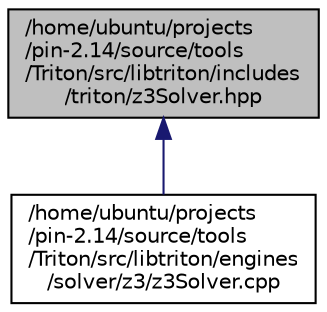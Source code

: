 digraph "/home/ubuntu/projects/pin-2.14/source/tools/Triton/src/libtriton/includes/triton/z3Solver.hpp"
{
  edge [fontname="Helvetica",fontsize="10",labelfontname="Helvetica",labelfontsize="10"];
  node [fontname="Helvetica",fontsize="10",shape=record];
  Node0 [label="/home/ubuntu/projects\l/pin-2.14/source/tools\l/Triton/src/libtriton/includes\l/triton/z3Solver.hpp",height=0.2,width=0.4,color="black", fillcolor="grey75", style="filled", fontcolor="black"];
  Node0 -> Node1 [dir="back",color="midnightblue",fontsize="10",style="solid",fontname="Helvetica"];
  Node1 [label="/home/ubuntu/projects\l/pin-2.14/source/tools\l/Triton/src/libtriton/engines\l/solver/z3/z3Solver.cpp",height=0.2,width=0.4,color="black", fillcolor="white", style="filled",URL="$z3Solver_8cpp.html"];
}
